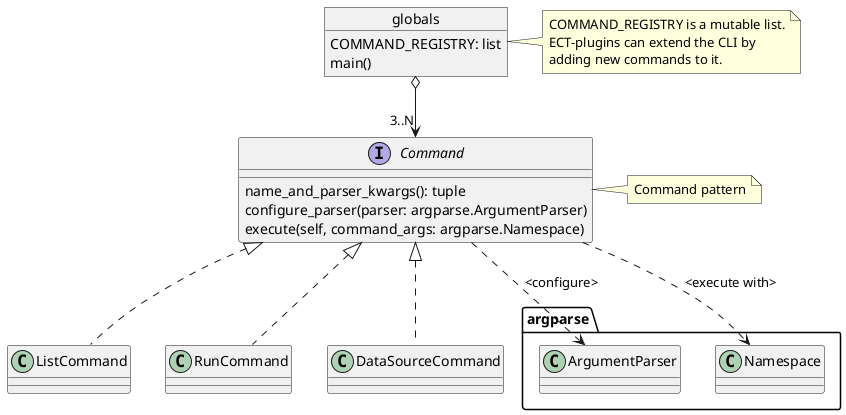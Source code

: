 @startuml

interface Command {
    name_and_parser_kwargs(): tuple
    configure_parser(parser: argparse.ArgumentParser)
    execute(self, command_args: argparse.Namespace)
}

class ListCommand implements Command {
}

class RunCommand implements Command {
}

class DataSourceCommand implements Command {
}


Command ..> argparse.ArgumentParser : <configure>
Command ..> argparse.Namespace : <execute with>

note right of Command
Command pattern
end note

object globals {
    COMMAND_REGISTRY: list
    main()
}

globals o--> "3..N" Command

note right of globals
COMMAND_REGISTRY is a mutable list.
ECT-plugins can extend the CLI by
adding new commands to it.
end note

@enduml